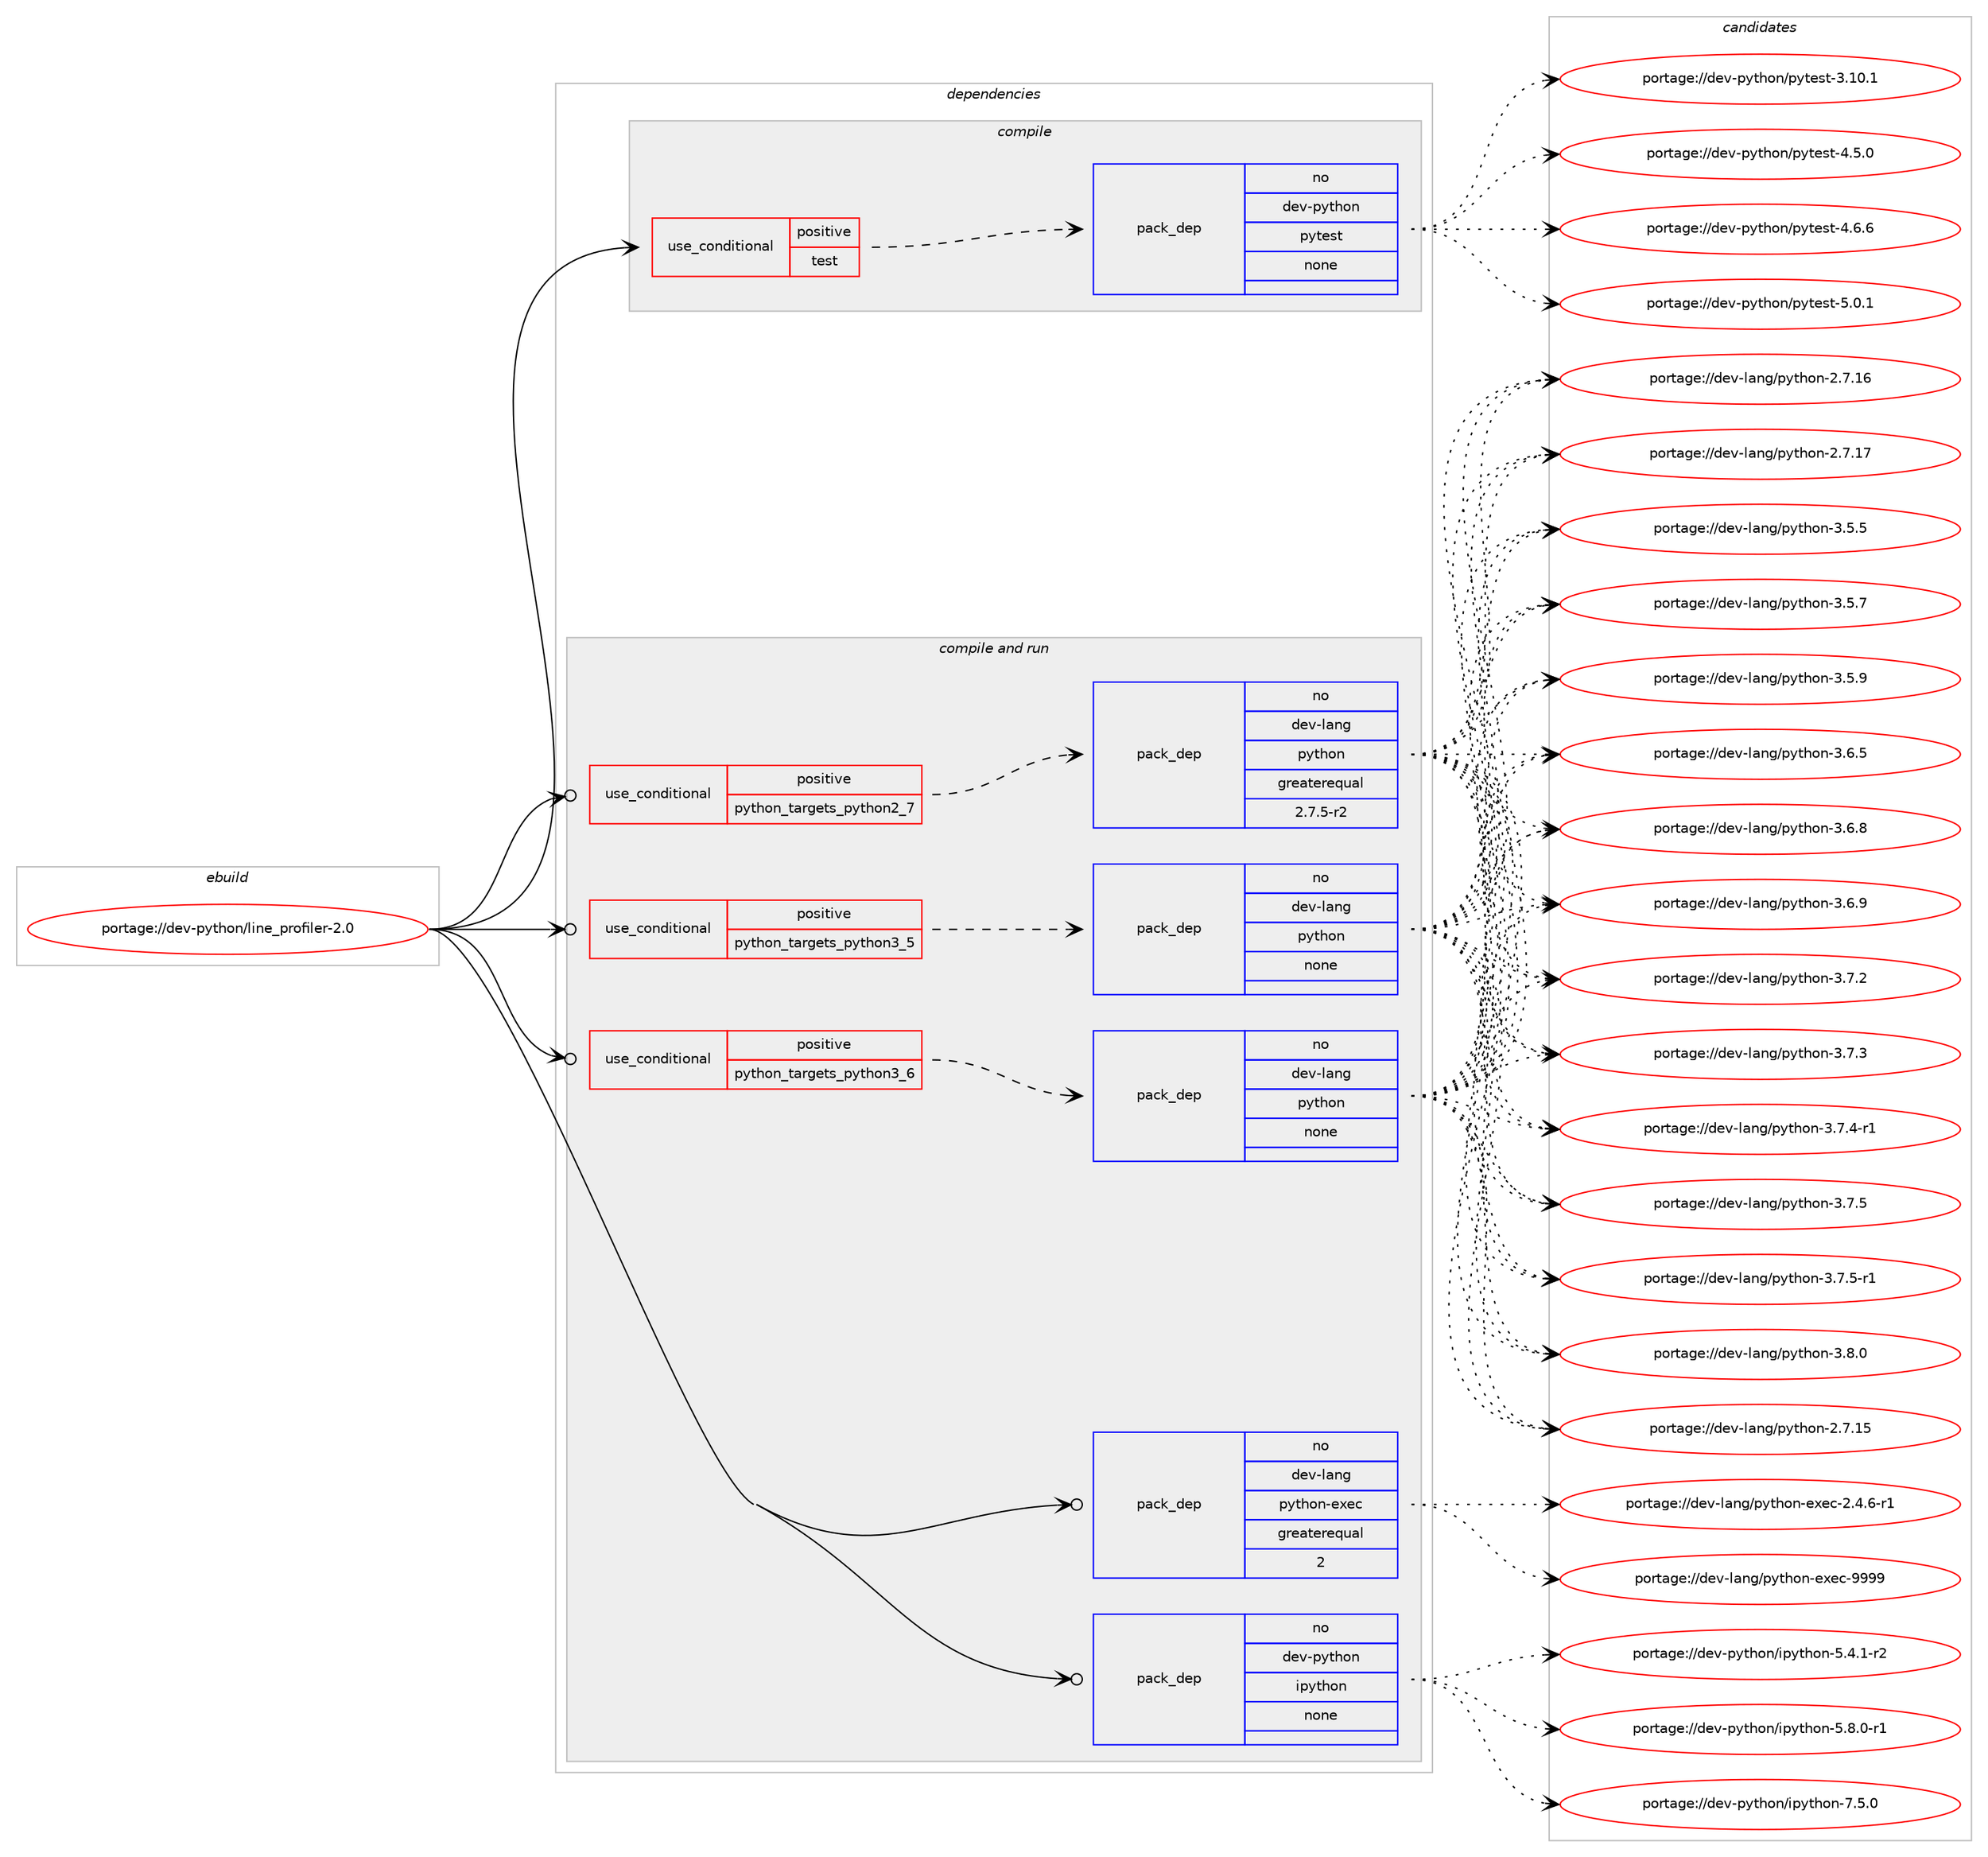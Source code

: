 digraph prolog {

# *************
# Graph options
# *************

newrank=true;
concentrate=true;
compound=true;
graph [rankdir=LR,fontname=Helvetica,fontsize=10,ranksep=1.5];#, ranksep=2.5, nodesep=0.2];
edge  [arrowhead=vee];
node  [fontname=Helvetica,fontsize=10];

# **********
# The ebuild
# **********

subgraph cluster_leftcol {
color=gray;
rank=same;
label=<<i>ebuild</i>>;
id [label="portage://dev-python/line_profiler-2.0", color=red, width=4, href="../dev-python/line_profiler-2.0.svg"];
}

# ****************
# The dependencies
# ****************

subgraph cluster_midcol {
color=gray;
label=<<i>dependencies</i>>;
subgraph cluster_compile {
fillcolor="#eeeeee";
style=filled;
label=<<i>compile</i>>;
subgraph cond31241 {
dependency147900 [label=<<TABLE BORDER="0" CELLBORDER="1" CELLSPACING="0" CELLPADDING="4"><TR><TD ROWSPAN="3" CELLPADDING="10">use_conditional</TD></TR><TR><TD>positive</TD></TR><TR><TD>test</TD></TR></TABLE>>, shape=none, color=red];
subgraph pack113334 {
dependency147901 [label=<<TABLE BORDER="0" CELLBORDER="1" CELLSPACING="0" CELLPADDING="4" WIDTH="220"><TR><TD ROWSPAN="6" CELLPADDING="30">pack_dep</TD></TR><TR><TD WIDTH="110">no</TD></TR><TR><TD>dev-python</TD></TR><TR><TD>pytest</TD></TR><TR><TD>none</TD></TR><TR><TD></TD></TR></TABLE>>, shape=none, color=blue];
}
dependency147900:e -> dependency147901:w [weight=20,style="dashed",arrowhead="vee"];
}
id:e -> dependency147900:w [weight=20,style="solid",arrowhead="vee"];
}
subgraph cluster_compileandrun {
fillcolor="#eeeeee";
style=filled;
label=<<i>compile and run</i>>;
subgraph cond31242 {
dependency147902 [label=<<TABLE BORDER="0" CELLBORDER="1" CELLSPACING="0" CELLPADDING="4"><TR><TD ROWSPAN="3" CELLPADDING="10">use_conditional</TD></TR><TR><TD>positive</TD></TR><TR><TD>python_targets_python2_7</TD></TR></TABLE>>, shape=none, color=red];
subgraph pack113335 {
dependency147903 [label=<<TABLE BORDER="0" CELLBORDER="1" CELLSPACING="0" CELLPADDING="4" WIDTH="220"><TR><TD ROWSPAN="6" CELLPADDING="30">pack_dep</TD></TR><TR><TD WIDTH="110">no</TD></TR><TR><TD>dev-lang</TD></TR><TR><TD>python</TD></TR><TR><TD>greaterequal</TD></TR><TR><TD>2.7.5-r2</TD></TR></TABLE>>, shape=none, color=blue];
}
dependency147902:e -> dependency147903:w [weight=20,style="dashed",arrowhead="vee"];
}
id:e -> dependency147902:w [weight=20,style="solid",arrowhead="odotvee"];
subgraph cond31243 {
dependency147904 [label=<<TABLE BORDER="0" CELLBORDER="1" CELLSPACING="0" CELLPADDING="4"><TR><TD ROWSPAN="3" CELLPADDING="10">use_conditional</TD></TR><TR><TD>positive</TD></TR><TR><TD>python_targets_python3_5</TD></TR></TABLE>>, shape=none, color=red];
subgraph pack113336 {
dependency147905 [label=<<TABLE BORDER="0" CELLBORDER="1" CELLSPACING="0" CELLPADDING="4" WIDTH="220"><TR><TD ROWSPAN="6" CELLPADDING="30">pack_dep</TD></TR><TR><TD WIDTH="110">no</TD></TR><TR><TD>dev-lang</TD></TR><TR><TD>python</TD></TR><TR><TD>none</TD></TR><TR><TD></TD></TR></TABLE>>, shape=none, color=blue];
}
dependency147904:e -> dependency147905:w [weight=20,style="dashed",arrowhead="vee"];
}
id:e -> dependency147904:w [weight=20,style="solid",arrowhead="odotvee"];
subgraph cond31244 {
dependency147906 [label=<<TABLE BORDER="0" CELLBORDER="1" CELLSPACING="0" CELLPADDING="4"><TR><TD ROWSPAN="3" CELLPADDING="10">use_conditional</TD></TR><TR><TD>positive</TD></TR><TR><TD>python_targets_python3_6</TD></TR></TABLE>>, shape=none, color=red];
subgraph pack113337 {
dependency147907 [label=<<TABLE BORDER="0" CELLBORDER="1" CELLSPACING="0" CELLPADDING="4" WIDTH="220"><TR><TD ROWSPAN="6" CELLPADDING="30">pack_dep</TD></TR><TR><TD WIDTH="110">no</TD></TR><TR><TD>dev-lang</TD></TR><TR><TD>python</TD></TR><TR><TD>none</TD></TR><TR><TD></TD></TR></TABLE>>, shape=none, color=blue];
}
dependency147906:e -> dependency147907:w [weight=20,style="dashed",arrowhead="vee"];
}
id:e -> dependency147906:w [weight=20,style="solid",arrowhead="odotvee"];
subgraph pack113338 {
dependency147908 [label=<<TABLE BORDER="0" CELLBORDER="1" CELLSPACING="0" CELLPADDING="4" WIDTH="220"><TR><TD ROWSPAN="6" CELLPADDING="30">pack_dep</TD></TR><TR><TD WIDTH="110">no</TD></TR><TR><TD>dev-lang</TD></TR><TR><TD>python-exec</TD></TR><TR><TD>greaterequal</TD></TR><TR><TD>2</TD></TR></TABLE>>, shape=none, color=blue];
}
id:e -> dependency147908:w [weight=20,style="solid",arrowhead="odotvee"];
subgraph pack113339 {
dependency147909 [label=<<TABLE BORDER="0" CELLBORDER="1" CELLSPACING="0" CELLPADDING="4" WIDTH="220"><TR><TD ROWSPAN="6" CELLPADDING="30">pack_dep</TD></TR><TR><TD WIDTH="110">no</TD></TR><TR><TD>dev-python</TD></TR><TR><TD>ipython</TD></TR><TR><TD>none</TD></TR><TR><TD></TD></TR></TABLE>>, shape=none, color=blue];
}
id:e -> dependency147909:w [weight=20,style="solid",arrowhead="odotvee"];
}
subgraph cluster_run {
fillcolor="#eeeeee";
style=filled;
label=<<i>run</i>>;
}
}

# **************
# The candidates
# **************

subgraph cluster_choices {
rank=same;
color=gray;
label=<<i>candidates</i>>;

subgraph choice113334 {
color=black;
nodesep=1;
choiceportage100101118451121211161041111104711212111610111511645514649484649 [label="portage://dev-python/pytest-3.10.1", color=red, width=4,href="../dev-python/pytest-3.10.1.svg"];
choiceportage1001011184511212111610411111047112121116101115116455246534648 [label="portage://dev-python/pytest-4.5.0", color=red, width=4,href="../dev-python/pytest-4.5.0.svg"];
choiceportage1001011184511212111610411111047112121116101115116455246544654 [label="portage://dev-python/pytest-4.6.6", color=red, width=4,href="../dev-python/pytest-4.6.6.svg"];
choiceportage1001011184511212111610411111047112121116101115116455346484649 [label="portage://dev-python/pytest-5.0.1", color=red, width=4,href="../dev-python/pytest-5.0.1.svg"];
dependency147901:e -> choiceportage100101118451121211161041111104711212111610111511645514649484649:w [style=dotted,weight="100"];
dependency147901:e -> choiceportage1001011184511212111610411111047112121116101115116455246534648:w [style=dotted,weight="100"];
dependency147901:e -> choiceportage1001011184511212111610411111047112121116101115116455246544654:w [style=dotted,weight="100"];
dependency147901:e -> choiceportage1001011184511212111610411111047112121116101115116455346484649:w [style=dotted,weight="100"];
}
subgraph choice113335 {
color=black;
nodesep=1;
choiceportage10010111845108971101034711212111610411111045504655464953 [label="portage://dev-lang/python-2.7.15", color=red, width=4,href="../dev-lang/python-2.7.15.svg"];
choiceportage10010111845108971101034711212111610411111045504655464954 [label="portage://dev-lang/python-2.7.16", color=red, width=4,href="../dev-lang/python-2.7.16.svg"];
choiceportage10010111845108971101034711212111610411111045504655464955 [label="portage://dev-lang/python-2.7.17", color=red, width=4,href="../dev-lang/python-2.7.17.svg"];
choiceportage100101118451089711010347112121116104111110455146534653 [label="portage://dev-lang/python-3.5.5", color=red, width=4,href="../dev-lang/python-3.5.5.svg"];
choiceportage100101118451089711010347112121116104111110455146534655 [label="portage://dev-lang/python-3.5.7", color=red, width=4,href="../dev-lang/python-3.5.7.svg"];
choiceportage100101118451089711010347112121116104111110455146534657 [label="portage://dev-lang/python-3.5.9", color=red, width=4,href="../dev-lang/python-3.5.9.svg"];
choiceportage100101118451089711010347112121116104111110455146544653 [label="portage://dev-lang/python-3.6.5", color=red, width=4,href="../dev-lang/python-3.6.5.svg"];
choiceportage100101118451089711010347112121116104111110455146544656 [label="portage://dev-lang/python-3.6.8", color=red, width=4,href="../dev-lang/python-3.6.8.svg"];
choiceportage100101118451089711010347112121116104111110455146544657 [label="portage://dev-lang/python-3.6.9", color=red, width=4,href="../dev-lang/python-3.6.9.svg"];
choiceportage100101118451089711010347112121116104111110455146554650 [label="portage://dev-lang/python-3.7.2", color=red, width=4,href="../dev-lang/python-3.7.2.svg"];
choiceportage100101118451089711010347112121116104111110455146554651 [label="portage://dev-lang/python-3.7.3", color=red, width=4,href="../dev-lang/python-3.7.3.svg"];
choiceportage1001011184510897110103471121211161041111104551465546524511449 [label="portage://dev-lang/python-3.7.4-r1", color=red, width=4,href="../dev-lang/python-3.7.4-r1.svg"];
choiceportage100101118451089711010347112121116104111110455146554653 [label="portage://dev-lang/python-3.7.5", color=red, width=4,href="../dev-lang/python-3.7.5.svg"];
choiceportage1001011184510897110103471121211161041111104551465546534511449 [label="portage://dev-lang/python-3.7.5-r1", color=red, width=4,href="../dev-lang/python-3.7.5-r1.svg"];
choiceportage100101118451089711010347112121116104111110455146564648 [label="portage://dev-lang/python-3.8.0", color=red, width=4,href="../dev-lang/python-3.8.0.svg"];
dependency147903:e -> choiceportage10010111845108971101034711212111610411111045504655464953:w [style=dotted,weight="100"];
dependency147903:e -> choiceportage10010111845108971101034711212111610411111045504655464954:w [style=dotted,weight="100"];
dependency147903:e -> choiceportage10010111845108971101034711212111610411111045504655464955:w [style=dotted,weight="100"];
dependency147903:e -> choiceportage100101118451089711010347112121116104111110455146534653:w [style=dotted,weight="100"];
dependency147903:e -> choiceportage100101118451089711010347112121116104111110455146534655:w [style=dotted,weight="100"];
dependency147903:e -> choiceportage100101118451089711010347112121116104111110455146534657:w [style=dotted,weight="100"];
dependency147903:e -> choiceportage100101118451089711010347112121116104111110455146544653:w [style=dotted,weight="100"];
dependency147903:e -> choiceportage100101118451089711010347112121116104111110455146544656:w [style=dotted,weight="100"];
dependency147903:e -> choiceportage100101118451089711010347112121116104111110455146544657:w [style=dotted,weight="100"];
dependency147903:e -> choiceportage100101118451089711010347112121116104111110455146554650:w [style=dotted,weight="100"];
dependency147903:e -> choiceportage100101118451089711010347112121116104111110455146554651:w [style=dotted,weight="100"];
dependency147903:e -> choiceportage1001011184510897110103471121211161041111104551465546524511449:w [style=dotted,weight="100"];
dependency147903:e -> choiceportage100101118451089711010347112121116104111110455146554653:w [style=dotted,weight="100"];
dependency147903:e -> choiceportage1001011184510897110103471121211161041111104551465546534511449:w [style=dotted,weight="100"];
dependency147903:e -> choiceportage100101118451089711010347112121116104111110455146564648:w [style=dotted,weight="100"];
}
subgraph choice113336 {
color=black;
nodesep=1;
choiceportage10010111845108971101034711212111610411111045504655464953 [label="portage://dev-lang/python-2.7.15", color=red, width=4,href="../dev-lang/python-2.7.15.svg"];
choiceportage10010111845108971101034711212111610411111045504655464954 [label="portage://dev-lang/python-2.7.16", color=red, width=4,href="../dev-lang/python-2.7.16.svg"];
choiceportage10010111845108971101034711212111610411111045504655464955 [label="portage://dev-lang/python-2.7.17", color=red, width=4,href="../dev-lang/python-2.7.17.svg"];
choiceportage100101118451089711010347112121116104111110455146534653 [label="portage://dev-lang/python-3.5.5", color=red, width=4,href="../dev-lang/python-3.5.5.svg"];
choiceportage100101118451089711010347112121116104111110455146534655 [label="portage://dev-lang/python-3.5.7", color=red, width=4,href="../dev-lang/python-3.5.7.svg"];
choiceportage100101118451089711010347112121116104111110455146534657 [label="portage://dev-lang/python-3.5.9", color=red, width=4,href="../dev-lang/python-3.5.9.svg"];
choiceportage100101118451089711010347112121116104111110455146544653 [label="portage://dev-lang/python-3.6.5", color=red, width=4,href="../dev-lang/python-3.6.5.svg"];
choiceportage100101118451089711010347112121116104111110455146544656 [label="portage://dev-lang/python-3.6.8", color=red, width=4,href="../dev-lang/python-3.6.8.svg"];
choiceportage100101118451089711010347112121116104111110455146544657 [label="portage://dev-lang/python-3.6.9", color=red, width=4,href="../dev-lang/python-3.6.9.svg"];
choiceportage100101118451089711010347112121116104111110455146554650 [label="portage://dev-lang/python-3.7.2", color=red, width=4,href="../dev-lang/python-3.7.2.svg"];
choiceportage100101118451089711010347112121116104111110455146554651 [label="portage://dev-lang/python-3.7.3", color=red, width=4,href="../dev-lang/python-3.7.3.svg"];
choiceportage1001011184510897110103471121211161041111104551465546524511449 [label="portage://dev-lang/python-3.7.4-r1", color=red, width=4,href="../dev-lang/python-3.7.4-r1.svg"];
choiceportage100101118451089711010347112121116104111110455146554653 [label="portage://dev-lang/python-3.7.5", color=red, width=4,href="../dev-lang/python-3.7.5.svg"];
choiceportage1001011184510897110103471121211161041111104551465546534511449 [label="portage://dev-lang/python-3.7.5-r1", color=red, width=4,href="../dev-lang/python-3.7.5-r1.svg"];
choiceportage100101118451089711010347112121116104111110455146564648 [label="portage://dev-lang/python-3.8.0", color=red, width=4,href="../dev-lang/python-3.8.0.svg"];
dependency147905:e -> choiceportage10010111845108971101034711212111610411111045504655464953:w [style=dotted,weight="100"];
dependency147905:e -> choiceportage10010111845108971101034711212111610411111045504655464954:w [style=dotted,weight="100"];
dependency147905:e -> choiceportage10010111845108971101034711212111610411111045504655464955:w [style=dotted,weight="100"];
dependency147905:e -> choiceportage100101118451089711010347112121116104111110455146534653:w [style=dotted,weight="100"];
dependency147905:e -> choiceportage100101118451089711010347112121116104111110455146534655:w [style=dotted,weight="100"];
dependency147905:e -> choiceportage100101118451089711010347112121116104111110455146534657:w [style=dotted,weight="100"];
dependency147905:e -> choiceportage100101118451089711010347112121116104111110455146544653:w [style=dotted,weight="100"];
dependency147905:e -> choiceportage100101118451089711010347112121116104111110455146544656:w [style=dotted,weight="100"];
dependency147905:e -> choiceportage100101118451089711010347112121116104111110455146544657:w [style=dotted,weight="100"];
dependency147905:e -> choiceportage100101118451089711010347112121116104111110455146554650:w [style=dotted,weight="100"];
dependency147905:e -> choiceportage100101118451089711010347112121116104111110455146554651:w [style=dotted,weight="100"];
dependency147905:e -> choiceportage1001011184510897110103471121211161041111104551465546524511449:w [style=dotted,weight="100"];
dependency147905:e -> choiceportage100101118451089711010347112121116104111110455146554653:w [style=dotted,weight="100"];
dependency147905:e -> choiceportage1001011184510897110103471121211161041111104551465546534511449:w [style=dotted,weight="100"];
dependency147905:e -> choiceportage100101118451089711010347112121116104111110455146564648:w [style=dotted,weight="100"];
}
subgraph choice113337 {
color=black;
nodesep=1;
choiceportage10010111845108971101034711212111610411111045504655464953 [label="portage://dev-lang/python-2.7.15", color=red, width=4,href="../dev-lang/python-2.7.15.svg"];
choiceportage10010111845108971101034711212111610411111045504655464954 [label="portage://dev-lang/python-2.7.16", color=red, width=4,href="../dev-lang/python-2.7.16.svg"];
choiceportage10010111845108971101034711212111610411111045504655464955 [label="portage://dev-lang/python-2.7.17", color=red, width=4,href="../dev-lang/python-2.7.17.svg"];
choiceportage100101118451089711010347112121116104111110455146534653 [label="portage://dev-lang/python-3.5.5", color=red, width=4,href="../dev-lang/python-3.5.5.svg"];
choiceportage100101118451089711010347112121116104111110455146534655 [label="portage://dev-lang/python-3.5.7", color=red, width=4,href="../dev-lang/python-3.5.7.svg"];
choiceportage100101118451089711010347112121116104111110455146534657 [label="portage://dev-lang/python-3.5.9", color=red, width=4,href="../dev-lang/python-3.5.9.svg"];
choiceportage100101118451089711010347112121116104111110455146544653 [label="portage://dev-lang/python-3.6.5", color=red, width=4,href="../dev-lang/python-3.6.5.svg"];
choiceportage100101118451089711010347112121116104111110455146544656 [label="portage://dev-lang/python-3.6.8", color=red, width=4,href="../dev-lang/python-3.6.8.svg"];
choiceportage100101118451089711010347112121116104111110455146544657 [label="portage://dev-lang/python-3.6.9", color=red, width=4,href="../dev-lang/python-3.6.9.svg"];
choiceportage100101118451089711010347112121116104111110455146554650 [label="portage://dev-lang/python-3.7.2", color=red, width=4,href="../dev-lang/python-3.7.2.svg"];
choiceportage100101118451089711010347112121116104111110455146554651 [label="portage://dev-lang/python-3.7.3", color=red, width=4,href="../dev-lang/python-3.7.3.svg"];
choiceportage1001011184510897110103471121211161041111104551465546524511449 [label="portage://dev-lang/python-3.7.4-r1", color=red, width=4,href="../dev-lang/python-3.7.4-r1.svg"];
choiceportage100101118451089711010347112121116104111110455146554653 [label="portage://dev-lang/python-3.7.5", color=red, width=4,href="../dev-lang/python-3.7.5.svg"];
choiceportage1001011184510897110103471121211161041111104551465546534511449 [label="portage://dev-lang/python-3.7.5-r1", color=red, width=4,href="../dev-lang/python-3.7.5-r1.svg"];
choiceportage100101118451089711010347112121116104111110455146564648 [label="portage://dev-lang/python-3.8.0", color=red, width=4,href="../dev-lang/python-3.8.0.svg"];
dependency147907:e -> choiceportage10010111845108971101034711212111610411111045504655464953:w [style=dotted,weight="100"];
dependency147907:e -> choiceportage10010111845108971101034711212111610411111045504655464954:w [style=dotted,weight="100"];
dependency147907:e -> choiceportage10010111845108971101034711212111610411111045504655464955:w [style=dotted,weight="100"];
dependency147907:e -> choiceportage100101118451089711010347112121116104111110455146534653:w [style=dotted,weight="100"];
dependency147907:e -> choiceportage100101118451089711010347112121116104111110455146534655:w [style=dotted,weight="100"];
dependency147907:e -> choiceportage100101118451089711010347112121116104111110455146534657:w [style=dotted,weight="100"];
dependency147907:e -> choiceportage100101118451089711010347112121116104111110455146544653:w [style=dotted,weight="100"];
dependency147907:e -> choiceportage100101118451089711010347112121116104111110455146544656:w [style=dotted,weight="100"];
dependency147907:e -> choiceportage100101118451089711010347112121116104111110455146544657:w [style=dotted,weight="100"];
dependency147907:e -> choiceportage100101118451089711010347112121116104111110455146554650:w [style=dotted,weight="100"];
dependency147907:e -> choiceportage100101118451089711010347112121116104111110455146554651:w [style=dotted,weight="100"];
dependency147907:e -> choiceportage1001011184510897110103471121211161041111104551465546524511449:w [style=dotted,weight="100"];
dependency147907:e -> choiceportage100101118451089711010347112121116104111110455146554653:w [style=dotted,weight="100"];
dependency147907:e -> choiceportage1001011184510897110103471121211161041111104551465546534511449:w [style=dotted,weight="100"];
dependency147907:e -> choiceportage100101118451089711010347112121116104111110455146564648:w [style=dotted,weight="100"];
}
subgraph choice113338 {
color=black;
nodesep=1;
choiceportage10010111845108971101034711212111610411111045101120101994550465246544511449 [label="portage://dev-lang/python-exec-2.4.6-r1", color=red, width=4,href="../dev-lang/python-exec-2.4.6-r1.svg"];
choiceportage10010111845108971101034711212111610411111045101120101994557575757 [label="portage://dev-lang/python-exec-9999", color=red, width=4,href="../dev-lang/python-exec-9999.svg"];
dependency147908:e -> choiceportage10010111845108971101034711212111610411111045101120101994550465246544511449:w [style=dotted,weight="100"];
dependency147908:e -> choiceportage10010111845108971101034711212111610411111045101120101994557575757:w [style=dotted,weight="100"];
}
subgraph choice113339 {
color=black;
nodesep=1;
choiceportage10010111845112121116104111110471051121211161041111104553465246494511450 [label="portage://dev-python/ipython-5.4.1-r2", color=red, width=4,href="../dev-python/ipython-5.4.1-r2.svg"];
choiceportage10010111845112121116104111110471051121211161041111104553465646484511449 [label="portage://dev-python/ipython-5.8.0-r1", color=red, width=4,href="../dev-python/ipython-5.8.0-r1.svg"];
choiceportage1001011184511212111610411111047105112121116104111110455546534648 [label="portage://dev-python/ipython-7.5.0", color=red, width=4,href="../dev-python/ipython-7.5.0.svg"];
dependency147909:e -> choiceportage10010111845112121116104111110471051121211161041111104553465246494511450:w [style=dotted,weight="100"];
dependency147909:e -> choiceportage10010111845112121116104111110471051121211161041111104553465646484511449:w [style=dotted,weight="100"];
dependency147909:e -> choiceportage1001011184511212111610411111047105112121116104111110455546534648:w [style=dotted,weight="100"];
}
}

}
